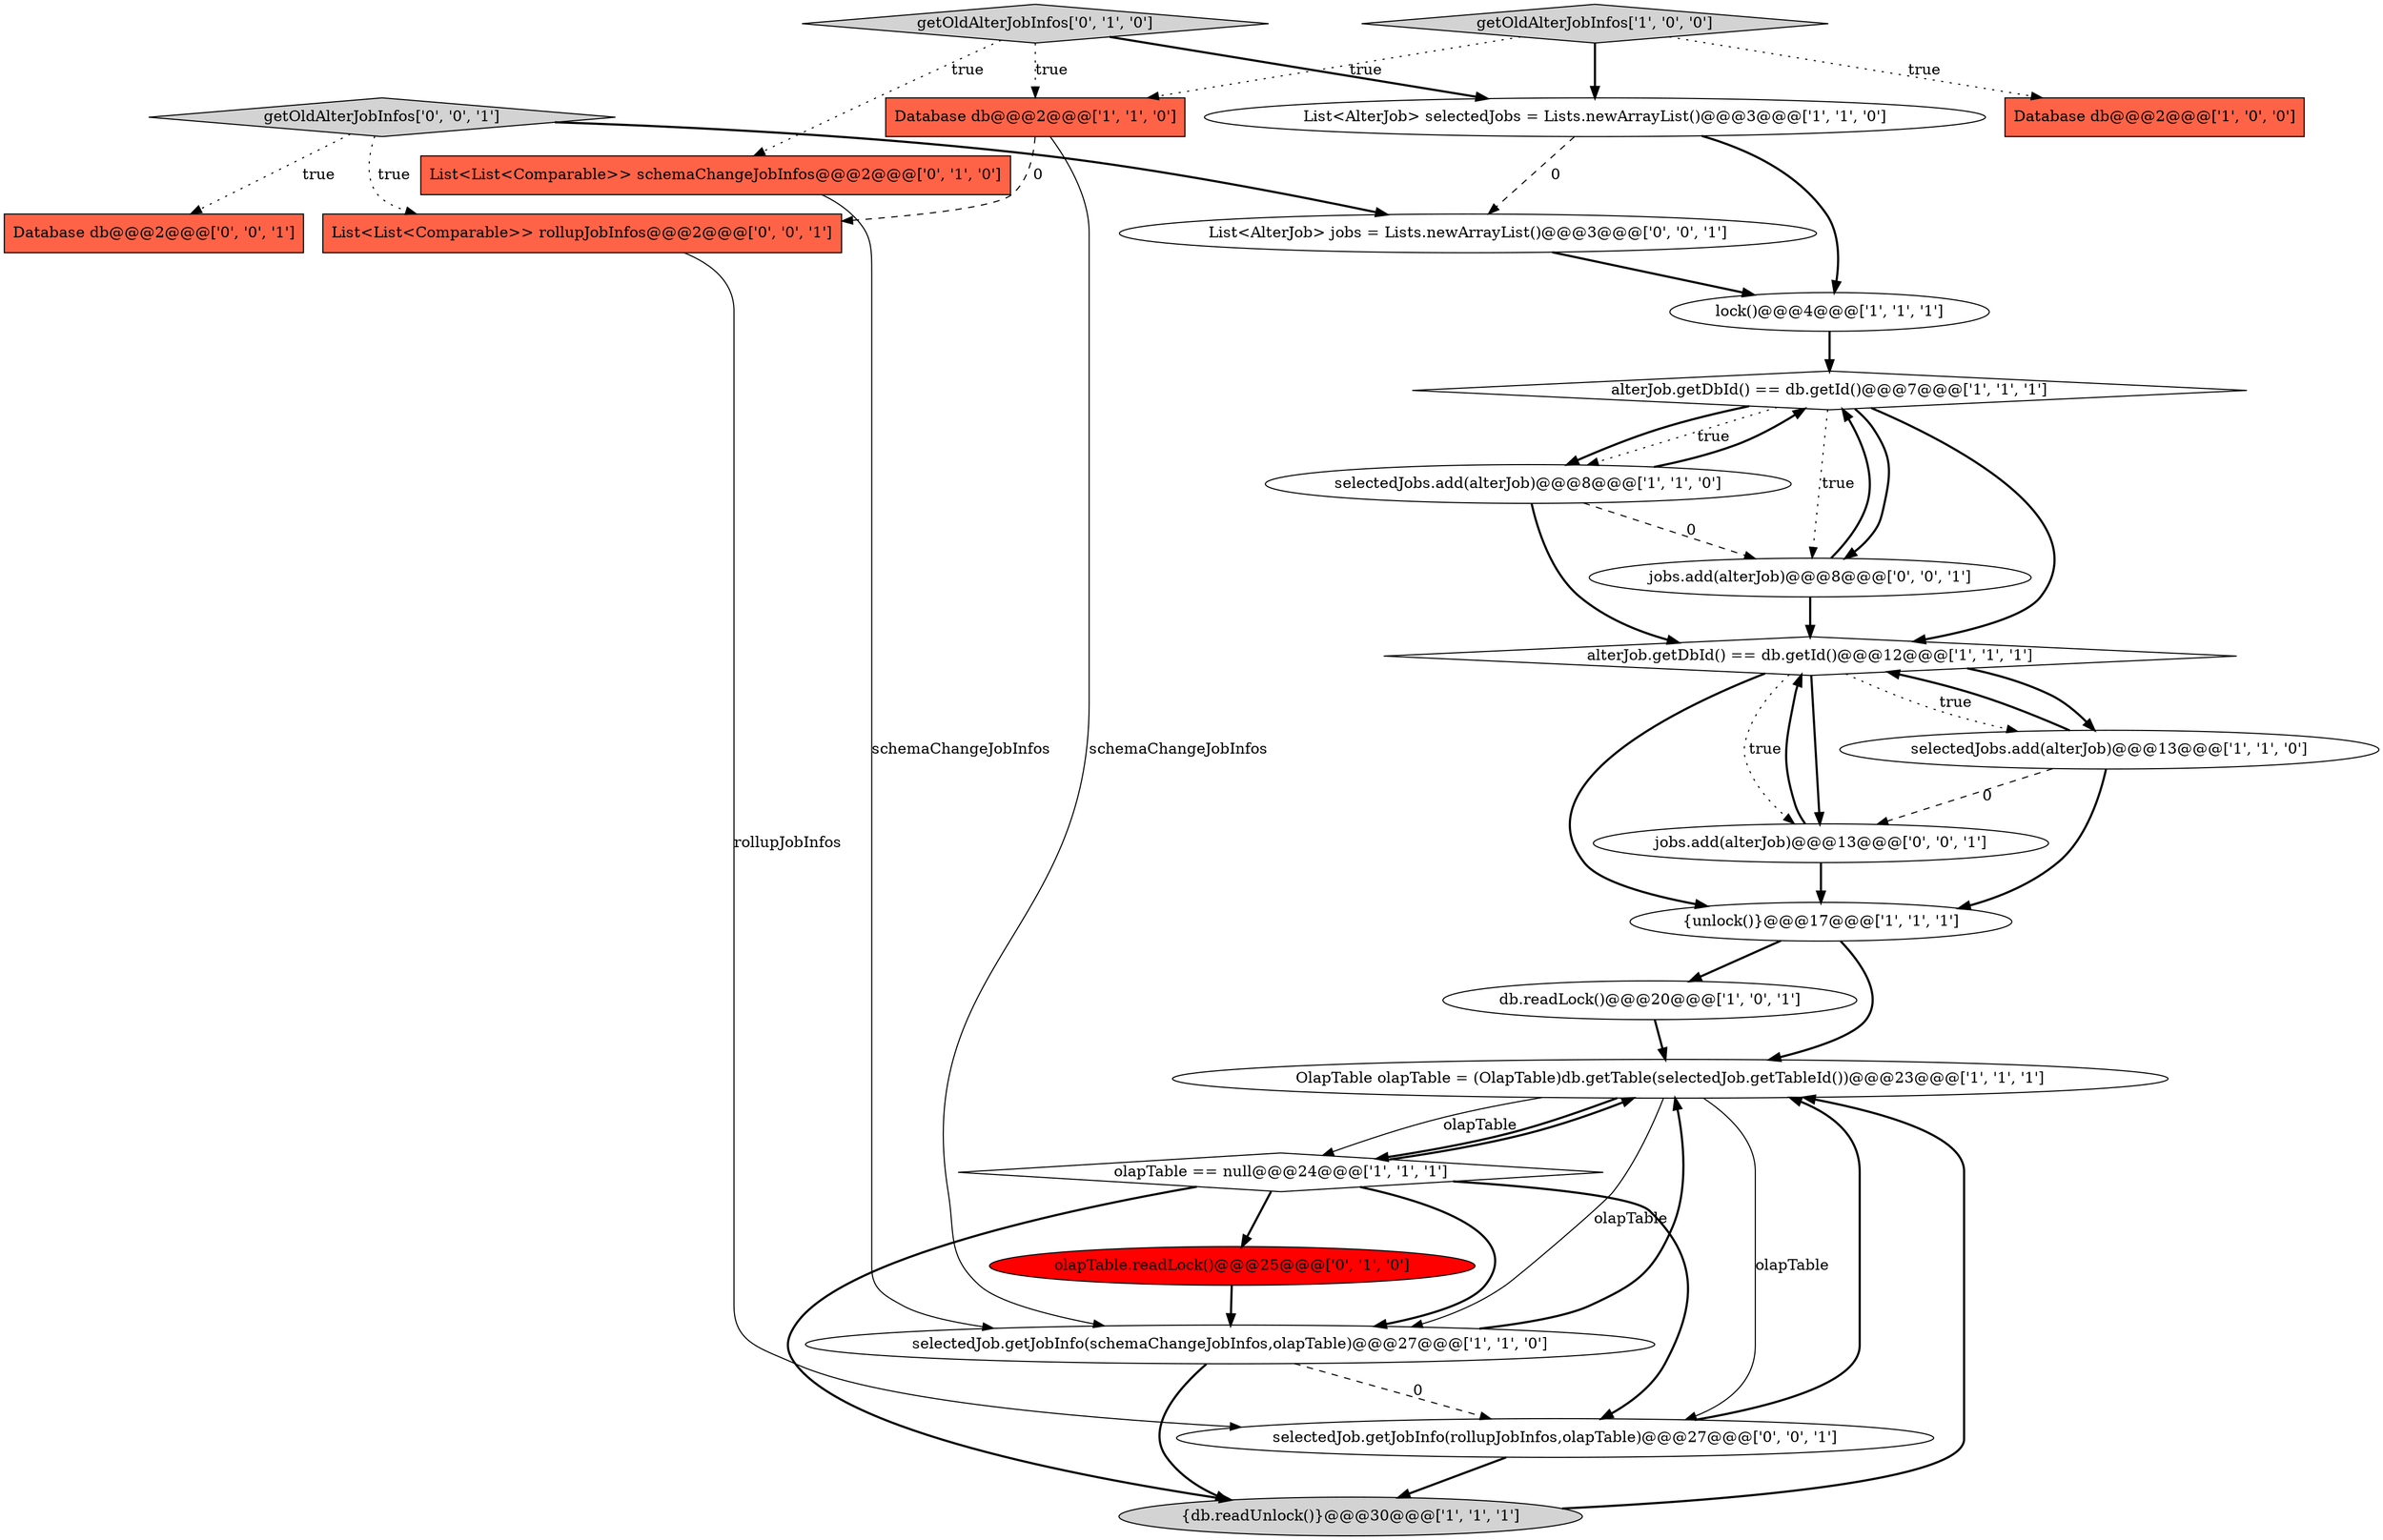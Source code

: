 digraph {
21 [style = filled, label = "getOldAlterJobInfos['0', '0', '1']", fillcolor = lightgray, shape = diamond image = "AAA0AAABBB3BBB"];
22 [style = filled, label = "selectedJob.getJobInfo(rollupJobInfos,olapTable)@@@27@@@['0', '0', '1']", fillcolor = white, shape = ellipse image = "AAA0AAABBB3BBB"];
16 [style = filled, label = "olapTable.readLock()@@@25@@@['0', '1', '0']", fillcolor = red, shape = ellipse image = "AAA1AAABBB2BBB"];
9 [style = filled, label = "alterJob.getDbId() == db.getId()@@@12@@@['1', '1', '1']", fillcolor = white, shape = diamond image = "AAA0AAABBB1BBB"];
5 [style = filled, label = "db.readLock()@@@20@@@['1', '0', '1']", fillcolor = white, shape = ellipse image = "AAA0AAABBB1BBB"];
2 [style = filled, label = "selectedJob.getJobInfo(schemaChangeJobInfos,olapTable)@@@27@@@['1', '1', '0']", fillcolor = white, shape = ellipse image = "AAA0AAABBB1BBB"];
13 [style = filled, label = "OlapTable olapTable = (OlapTable)db.getTable(selectedJob.getTableId())@@@23@@@['1', '1', '1']", fillcolor = white, shape = ellipse image = "AAA0AAABBB1BBB"];
7 [style = filled, label = "selectedJobs.add(alterJob)@@@13@@@['1', '1', '0']", fillcolor = white, shape = ellipse image = "AAA0AAABBB1BBB"];
20 [style = filled, label = "jobs.add(alterJob)@@@13@@@['0', '0', '1']", fillcolor = white, shape = ellipse image = "AAA0AAABBB3BBB"];
12 [style = filled, label = "getOldAlterJobInfos['1', '0', '0']", fillcolor = lightgray, shape = diamond image = "AAA0AAABBB1BBB"];
0 [style = filled, label = "lock()@@@4@@@['1', '1', '1']", fillcolor = white, shape = ellipse image = "AAA0AAABBB1BBB"];
8 [style = filled, label = "{db.readUnlock()}@@@30@@@['1', '1', '1']", fillcolor = lightgray, shape = ellipse image = "AAA0AAABBB1BBB"];
18 [style = filled, label = "Database db@@@2@@@['0', '0', '1']", fillcolor = tomato, shape = box image = "AAA0AAABBB3BBB"];
6 [style = filled, label = "{unlock()}@@@17@@@['1', '1', '1']", fillcolor = white, shape = ellipse image = "AAA0AAABBB1BBB"];
15 [style = filled, label = "List<List<Comparable>> schemaChangeJobInfos@@@2@@@['0', '1', '0']", fillcolor = tomato, shape = box image = "AAA0AAABBB2BBB"];
24 [style = filled, label = "List<AlterJob> jobs = Lists.newArrayList()@@@3@@@['0', '0', '1']", fillcolor = white, shape = ellipse image = "AAA0AAABBB3BBB"];
23 [style = filled, label = "List<List<Comparable>> rollupJobInfos@@@2@@@['0', '0', '1']", fillcolor = tomato, shape = box image = "AAA0AAABBB3BBB"];
17 [style = filled, label = "getOldAlterJobInfos['0', '1', '0']", fillcolor = lightgray, shape = diamond image = "AAA0AAABBB2BBB"];
1 [style = filled, label = "Database db@@@2@@@['1', '0', '0']", fillcolor = tomato, shape = box image = "AAA0AAABBB1BBB"];
19 [style = filled, label = "jobs.add(alterJob)@@@8@@@['0', '0', '1']", fillcolor = white, shape = ellipse image = "AAA0AAABBB3BBB"];
11 [style = filled, label = "alterJob.getDbId() == db.getId()@@@7@@@['1', '1', '1']", fillcolor = white, shape = diamond image = "AAA0AAABBB1BBB"];
3 [style = filled, label = "olapTable == null@@@24@@@['1', '1', '1']", fillcolor = white, shape = diamond image = "AAA0AAABBB1BBB"];
14 [style = filled, label = "selectedJobs.add(alterJob)@@@8@@@['1', '1', '0']", fillcolor = white, shape = ellipse image = "AAA0AAABBB1BBB"];
4 [style = filled, label = "Database db@@@2@@@['1', '1', '0']", fillcolor = tomato, shape = box image = "AAA0AAABBB1BBB"];
10 [style = filled, label = "List<AlterJob> selectedJobs = Lists.newArrayList()@@@3@@@['1', '1', '0']", fillcolor = white, shape = ellipse image = "AAA0AAABBB1BBB"];
17->10 [style = bold, label=""];
11->14 [style = bold, label=""];
20->9 [style = bold, label=""];
21->18 [style = dotted, label="true"];
24->0 [style = bold, label=""];
17->4 [style = dotted, label="true"];
11->14 [style = dotted, label="true"];
12->1 [style = dotted, label="true"];
13->3 [style = solid, label="olapTable"];
0->11 [style = bold, label=""];
7->20 [style = dashed, label="0"];
19->11 [style = bold, label=""];
9->20 [style = bold, label=""];
21->24 [style = bold, label=""];
20->6 [style = bold, label=""];
15->2 [style = solid, label="schemaChangeJobInfos"];
3->16 [style = bold, label=""];
9->7 [style = bold, label=""];
11->9 [style = bold, label=""];
16->2 [style = bold, label=""];
11->19 [style = bold, label=""];
3->22 [style = bold, label=""];
9->6 [style = bold, label=""];
2->13 [style = bold, label=""];
22->8 [style = bold, label=""];
7->9 [style = bold, label=""];
6->5 [style = bold, label=""];
12->10 [style = bold, label=""];
17->15 [style = dotted, label="true"];
13->3 [style = bold, label=""];
3->2 [style = bold, label=""];
19->9 [style = bold, label=""];
21->23 [style = dotted, label="true"];
3->8 [style = bold, label=""];
5->13 [style = bold, label=""];
6->13 [style = bold, label=""];
10->0 [style = bold, label=""];
23->22 [style = solid, label="rollupJobInfos"];
7->6 [style = bold, label=""];
9->20 [style = dotted, label="true"];
3->13 [style = bold, label=""];
14->9 [style = bold, label=""];
14->19 [style = dashed, label="0"];
12->4 [style = dotted, label="true"];
11->19 [style = dotted, label="true"];
13->2 [style = solid, label="olapTable"];
9->7 [style = dotted, label="true"];
4->23 [style = dashed, label="0"];
14->11 [style = bold, label=""];
2->22 [style = dashed, label="0"];
4->2 [style = solid, label="schemaChangeJobInfos"];
10->24 [style = dashed, label="0"];
22->13 [style = bold, label=""];
8->13 [style = bold, label=""];
2->8 [style = bold, label=""];
13->22 [style = solid, label="olapTable"];
}
